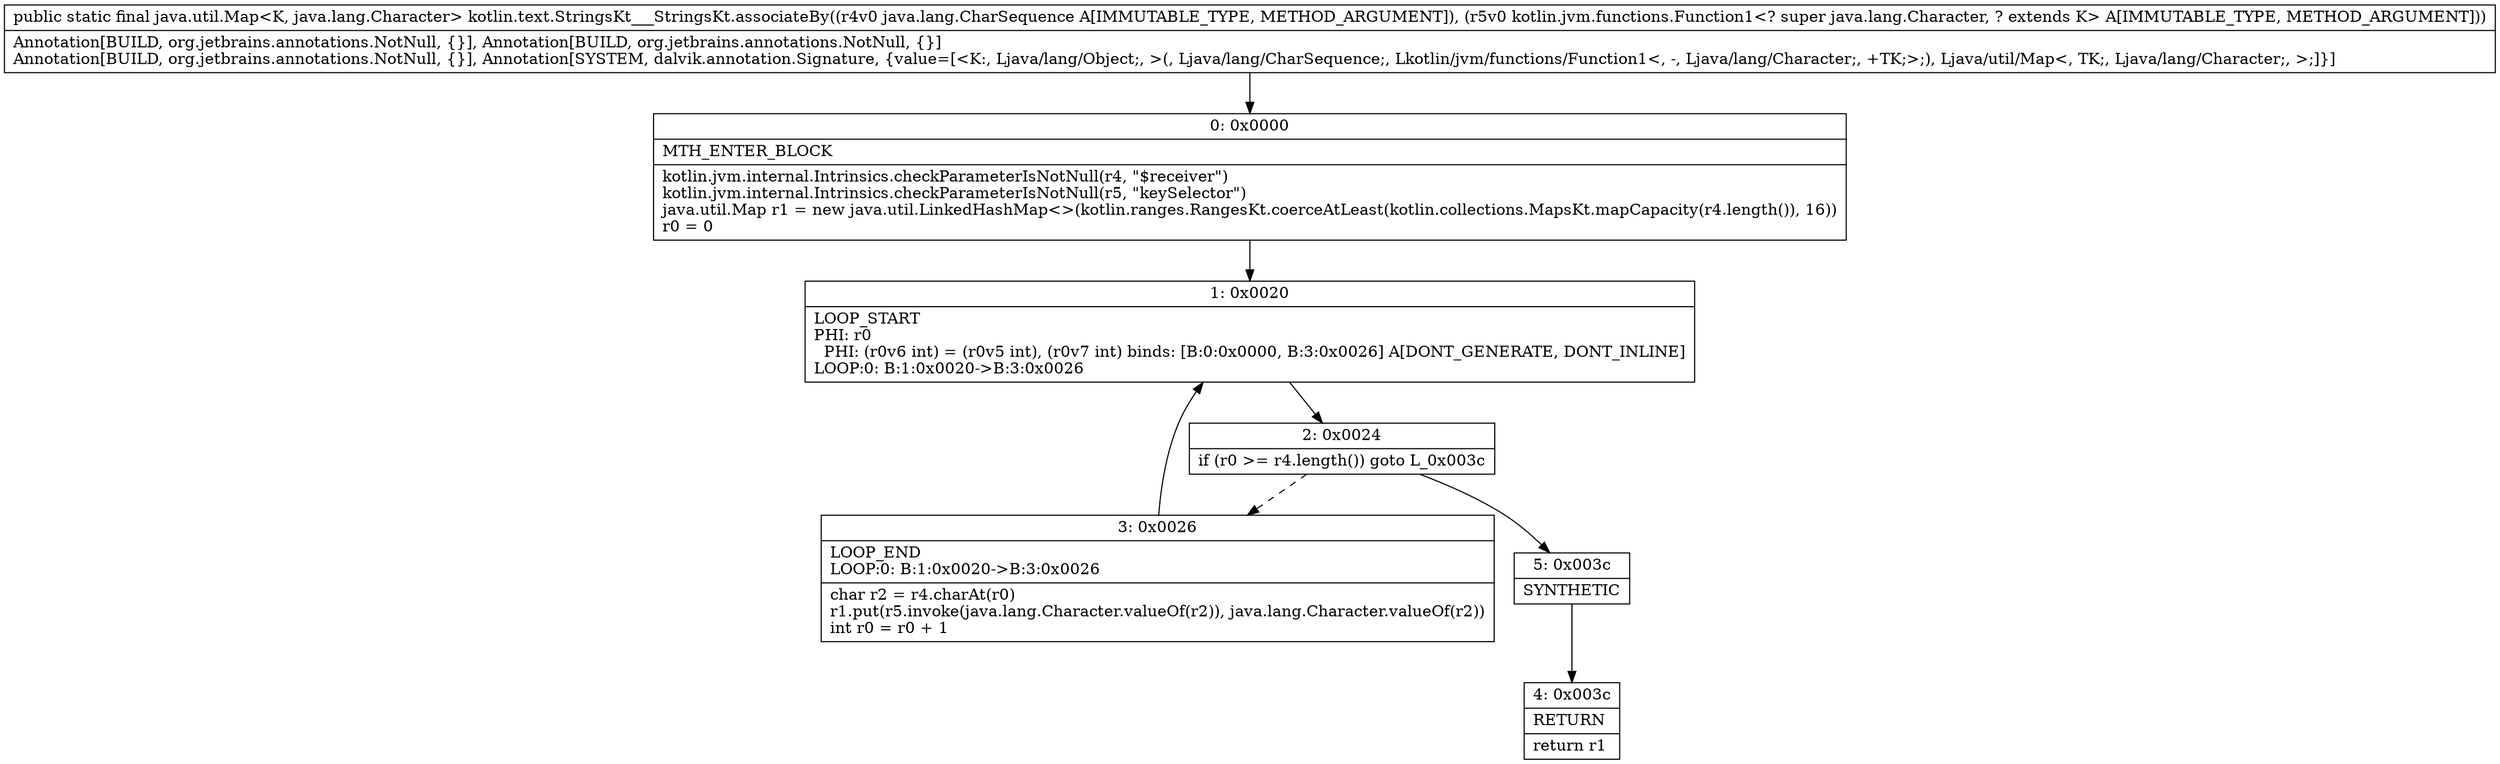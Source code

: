 digraph "CFG forkotlin.text.StringsKt___StringsKt.associateBy(Ljava\/lang\/CharSequence;Lkotlin\/jvm\/functions\/Function1;)Ljava\/util\/Map;" {
Node_0 [shape=record,label="{0\:\ 0x0000|MTH_ENTER_BLOCK\l|kotlin.jvm.internal.Intrinsics.checkParameterIsNotNull(r4, \"$receiver\")\lkotlin.jvm.internal.Intrinsics.checkParameterIsNotNull(r5, \"keySelector\")\ljava.util.Map r1 = new java.util.LinkedHashMap\<\>(kotlin.ranges.RangesKt.coerceAtLeast(kotlin.collections.MapsKt.mapCapacity(r4.length()), 16))\lr0 = 0\l}"];
Node_1 [shape=record,label="{1\:\ 0x0020|LOOP_START\lPHI: r0 \l  PHI: (r0v6 int) = (r0v5 int), (r0v7 int) binds: [B:0:0x0000, B:3:0x0026] A[DONT_GENERATE, DONT_INLINE]\lLOOP:0: B:1:0x0020\-\>B:3:0x0026\l}"];
Node_2 [shape=record,label="{2\:\ 0x0024|if (r0 \>= r4.length()) goto L_0x003c\l}"];
Node_3 [shape=record,label="{3\:\ 0x0026|LOOP_END\lLOOP:0: B:1:0x0020\-\>B:3:0x0026\l|char r2 = r4.charAt(r0)\lr1.put(r5.invoke(java.lang.Character.valueOf(r2)), java.lang.Character.valueOf(r2))\lint r0 = r0 + 1\l}"];
Node_4 [shape=record,label="{4\:\ 0x003c|RETURN\l|return r1\l}"];
Node_5 [shape=record,label="{5\:\ 0x003c|SYNTHETIC\l}"];
MethodNode[shape=record,label="{public static final java.util.Map\<K, java.lang.Character\> kotlin.text.StringsKt___StringsKt.associateBy((r4v0 java.lang.CharSequence A[IMMUTABLE_TYPE, METHOD_ARGUMENT]), (r5v0 kotlin.jvm.functions.Function1\<? super java.lang.Character, ? extends K\> A[IMMUTABLE_TYPE, METHOD_ARGUMENT]))  | Annotation[BUILD, org.jetbrains.annotations.NotNull, \{\}], Annotation[BUILD, org.jetbrains.annotations.NotNull, \{\}]\lAnnotation[BUILD, org.jetbrains.annotations.NotNull, \{\}], Annotation[SYSTEM, dalvik.annotation.Signature, \{value=[\<K:, Ljava\/lang\/Object;, \>(, Ljava\/lang\/CharSequence;, Lkotlin\/jvm\/functions\/Function1\<, \-, Ljava\/lang\/Character;, +TK;\>;), Ljava\/util\/Map\<, TK;, Ljava\/lang\/Character;, \>;]\}]\l}"];
MethodNode -> Node_0;
Node_0 -> Node_1;
Node_1 -> Node_2;
Node_2 -> Node_3[style=dashed];
Node_2 -> Node_5;
Node_3 -> Node_1;
Node_5 -> Node_4;
}

